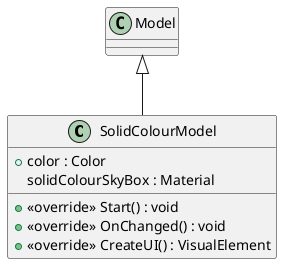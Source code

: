 @startuml
class SolidColourModel {
    + color : Color
    solidColourSkyBox : Material
    + <<override>> Start() : void
    + <<override>> OnChanged() : void
    + <<override>> CreateUI() : VisualElement
}
Model <|-- SolidColourModel
@enduml
